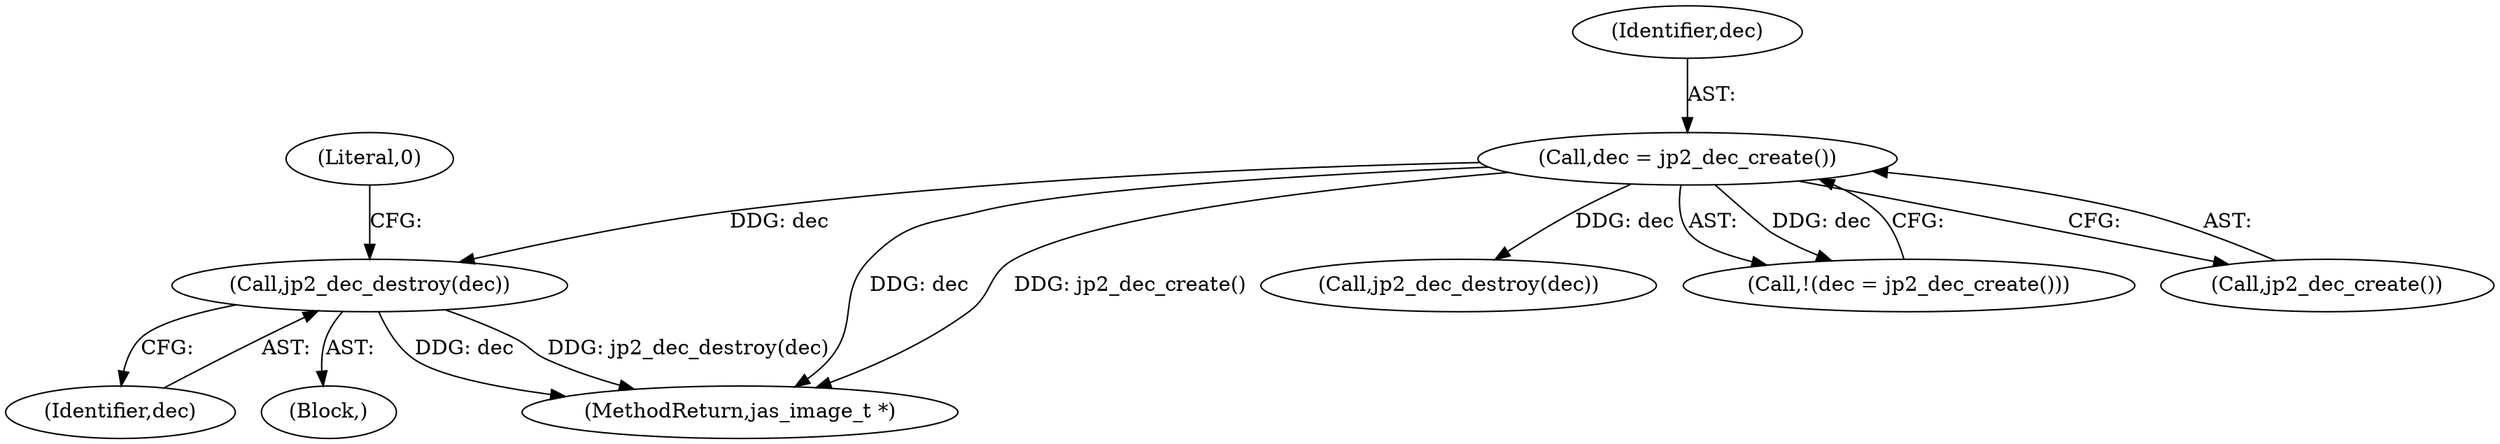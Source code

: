 digraph "0_jasper_d42b2388f7f8e0332c846675133acea151fc557a_33@pointer" {
"1001261" [label="(Call,jp2_dec_destroy(dec))"];
"1000158" [label="(Call,dec = jp2_dec_create())"];
"1001262" [label="(Identifier,dec)"];
"1001261" [label="(Call,jp2_dec_destroy(dec))"];
"1000159" [label="(Identifier,dec)"];
"1001260" [label="(Block,)"];
"1001264" [label="(Literal,0)"];
"1001248" [label="(Call,jp2_dec_destroy(dec))"];
"1000157" [label="(Call,!(dec = jp2_dec_create()))"];
"1000160" [label="(Call,jp2_dec_create())"];
"1000158" [label="(Call,dec = jp2_dec_create())"];
"1001265" [label="(MethodReturn,jas_image_t *)"];
"1001261" -> "1001260"  [label="AST: "];
"1001261" -> "1001262"  [label="CFG: "];
"1001262" -> "1001261"  [label="AST: "];
"1001264" -> "1001261"  [label="CFG: "];
"1001261" -> "1001265"  [label="DDG: dec"];
"1001261" -> "1001265"  [label="DDG: jp2_dec_destroy(dec)"];
"1000158" -> "1001261"  [label="DDG: dec"];
"1000158" -> "1000157"  [label="AST: "];
"1000158" -> "1000160"  [label="CFG: "];
"1000159" -> "1000158"  [label="AST: "];
"1000160" -> "1000158"  [label="AST: "];
"1000157" -> "1000158"  [label="CFG: "];
"1000158" -> "1001265"  [label="DDG: dec"];
"1000158" -> "1001265"  [label="DDG: jp2_dec_create()"];
"1000158" -> "1000157"  [label="DDG: dec"];
"1000158" -> "1001248"  [label="DDG: dec"];
}

